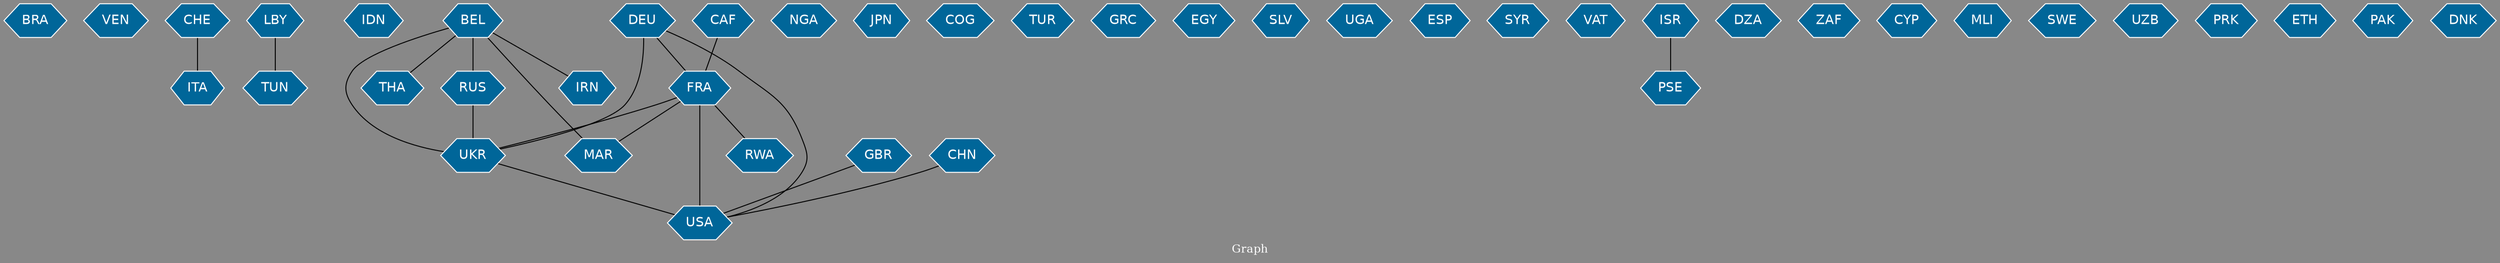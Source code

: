 // Countries together in item graph
graph {
	graph [bgcolor="#888888" fontcolor=white fontsize=12 label="Graph" outputorder=edgesfirst overlap=prism]
	node [color=white fillcolor="#006699" fontcolor=white fontname=Helvetica shape=hexagon style=filled]
	edge [arrowhead=open color=black fontcolor=white fontname=Courier fontsize=12]
		BRA [label=BRA]
		VEN [label=VEN]
		CHE [label=CHE]
		LBY [label=LBY]
		TUN [label=TUN]
		IDN [label=IDN]
		UKR [label=UKR]
		THA [label=THA]
		ITA [label=ITA]
		NGA [label=NGA]
		RUS [label=RUS]
		FRA [label=FRA]
		MAR [label=MAR]
		BEL [label=BEL]
		JPN [label=JPN]
		GBR [label=GBR]
		USA [label=USA]
		COG [label=COG]
		DEU [label=DEU]
		TUR [label=TUR]
		GRC [label=GRC]
		EGY [label=EGY]
		CAF [label=CAF]
		RWA [label=RWA]
		SLV [label=SLV]
		UGA [label=UGA]
		ESP [label=ESP]
		SYR [label=SYR]
		CHN [label=CHN]
		VAT [label=VAT]
		IRN [label=IRN]
		PSE [label=PSE]
		DZA [label=DZA]
		ZAF [label=ZAF]
		CYP [label=CYP]
		MLI [label=MLI]
		SWE [label=SWE]
		UZB [label=UZB]
		PRK [label=PRK]
		ETH [label=ETH]
		PAK [label=PAK]
		ISR [label=ISR]
		DNK [label=DNK]
			DEU -- USA [weight=1]
			FRA -- USA [weight=9]
			DEU -- FRA [weight=2]
			DEU -- UKR [weight=4]
			ISR -- PSE [weight=1]
			BEL -- MAR [weight=1]
			LBY -- TUN [weight=1]
			BEL -- RUS [weight=1]
			FRA -- RWA [weight=1]
			BEL -- THA [weight=1]
			UKR -- USA [weight=5]
			RUS -- UKR [weight=15]
			FRA -- UKR [weight=2]
			CHE -- ITA [weight=1]
			FRA -- MAR [weight=1]
			GBR -- USA [weight=1]
			BEL -- UKR [weight=1]
			BEL -- IRN [weight=1]
			CAF -- FRA [weight=2]
			CHN -- USA [weight=1]
}